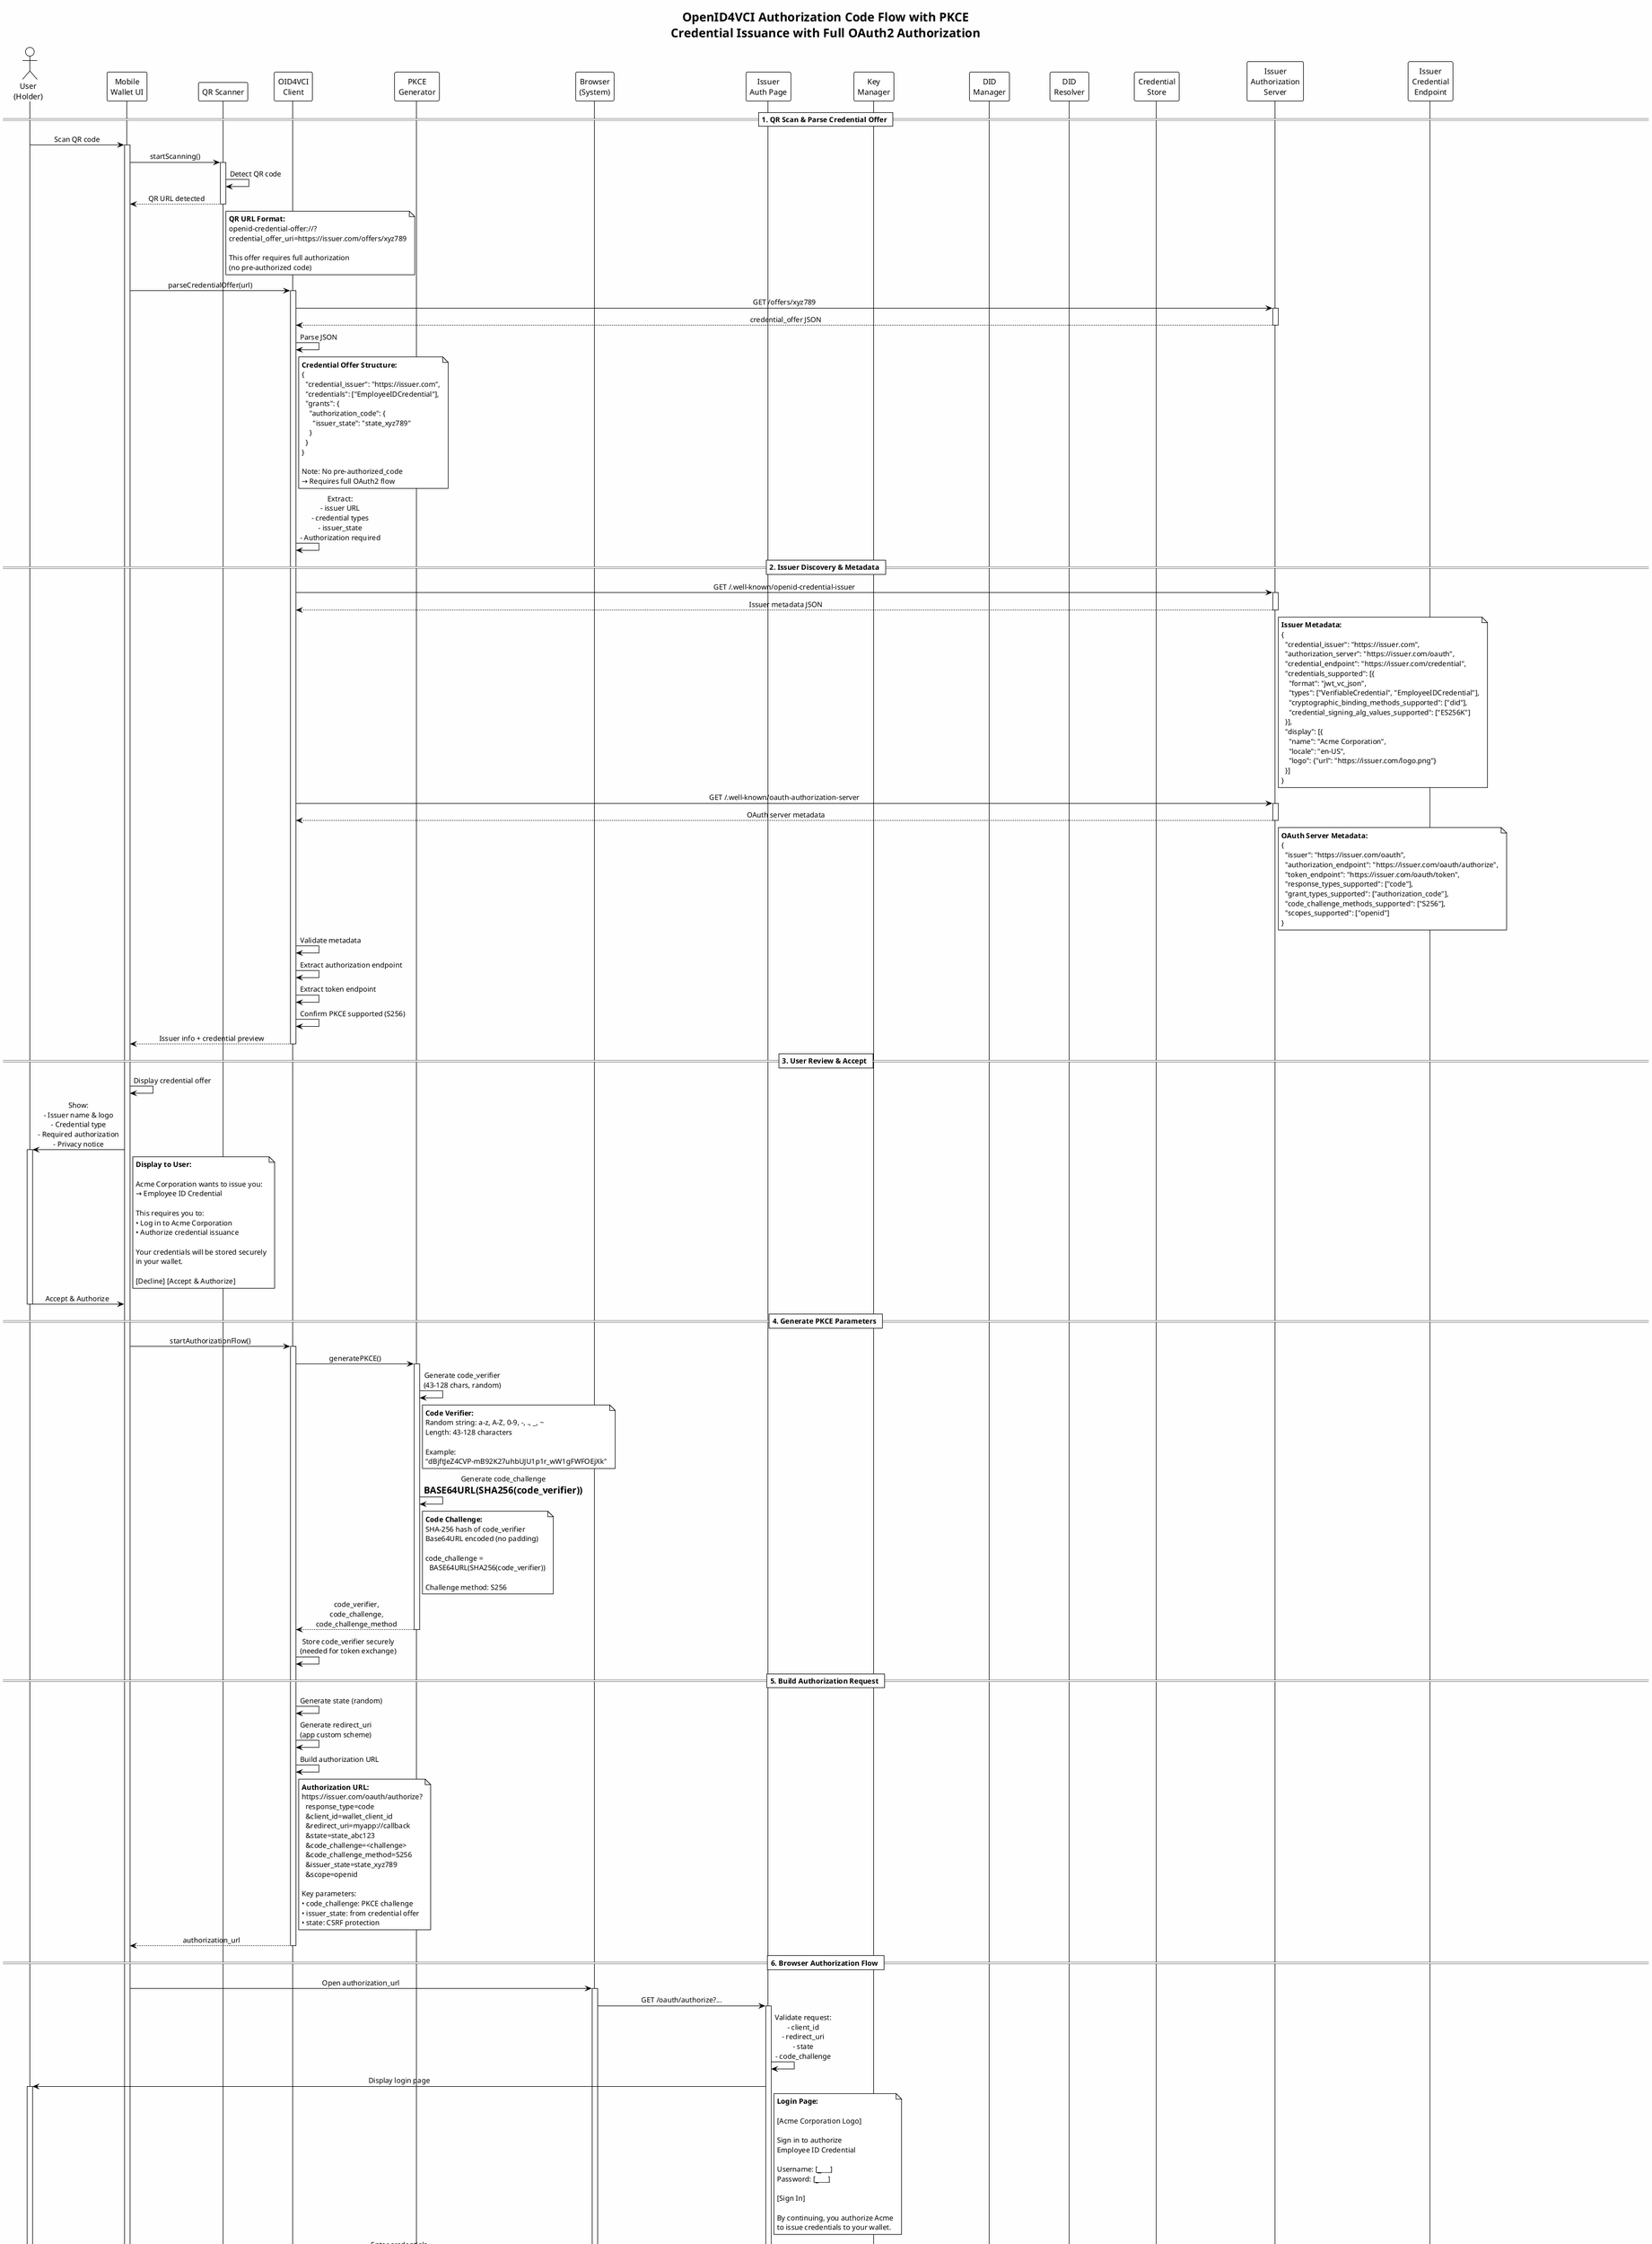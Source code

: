 @startuml 02-seq-oid4vci-auth-code
!theme plain
skinparam backgroundColor #FEFEFE
skinparam sequenceMessageAlign center

title OpenID4VCI Authorization Code Flow with PKCE\n**Credential Issuance with Full OAuth2 Authorization**

actor "User\n(Holder)" as User
participant "Mobile\nWallet UI" as WalletUI
participant "QR Scanner" as QRScanner
participant "OID4VCI\nClient" as OID4VCI
participant "PKCE\nGenerator" as PKCE
participant "Browser\n(System)" as Browser
participant "Issuer\nAuth Page" as IssuerAuth
participant "Key\nManager" as KeyMgr
participant "DID\nManager" as DIDMgr
participant "DID\nResolver" as DIDResolver
participant "Credential\nStore" as CredStore
participant "Issuer\nAuthorization\nServer" as IssuerAS
participant "Issuer\nCredential\nEndpoint" as IssuerCred

== 1. QR Scan & Parse Credential Offer ==

User -> WalletUI: Scan QR code
activate WalletUI
WalletUI -> QRScanner: startScanning()
activate QRScanner
QRScanner -> QRScanner: Detect QR code
QRScanner --> WalletUI: QR URL detected
deactivate QRScanner

note right of QRScanner
  **QR URL Format:**
  openid-credential-offer://?
  credential_offer_uri=https://issuer.com/offers/xyz789
  
  This offer requires full authorization
  (no pre-authorized code)
end note

WalletUI -> OID4VCI: parseCredentialOffer(url)
activate OID4VCI

OID4VCI -> IssuerAS: GET /offers/xyz789
activate IssuerAS
IssuerAS --> OID4VCI: credential_offer JSON
deactivate IssuerAS

OID4VCI -> OID4VCI: Parse JSON
note right of OID4VCI
  **Credential Offer Structure:**
  {
    "credential_issuer": "https://issuer.com",
    "credentials": ["EmployeeIDCredential"],
    "grants": {
      "authorization_code": {
        "issuer_state": "state_xyz789"
      }
    }
  }
  
  Note: No pre-authorized_code
  → Requires full OAuth2 flow
end note

OID4VCI -> OID4VCI: Extract:\n- issuer URL\n- credential types\n- issuer_state\n- Authorization required

== 2. Issuer Discovery & Metadata ==

OID4VCI -> IssuerAS: GET /.well-known/openid-credential-issuer
activate IssuerAS
IssuerAS --> OID4VCI: Issuer metadata JSON
deactivate IssuerAS

note right of IssuerAS
  **Issuer Metadata:**
  {
    "credential_issuer": "https://issuer.com",
    "authorization_server": "https://issuer.com/oauth",
    "credential_endpoint": "https://issuer.com/credential",
    "credentials_supported": [{
      "format": "jwt_vc_json",
      "types": ["VerifiableCredential", "EmployeeIDCredential"],
      "cryptographic_binding_methods_supported": ["did"],
      "credential_signing_alg_values_supported": ["ES256K"]
    }],
    "display": [{
      "name": "Acme Corporation",
      "locale": "en-US",
      "logo": {"url": "https://issuer.com/logo.png"}
    }]
  }
end note

OID4VCI -> IssuerAS: GET /.well-known/oauth-authorization-server
activate IssuerAS
IssuerAS --> OID4VCI: OAuth server metadata
deactivate IssuerAS

note right of IssuerAS
  **OAuth Server Metadata:**
  {
    "issuer": "https://issuer.com/oauth",
    "authorization_endpoint": "https://issuer.com/oauth/authorize",
    "token_endpoint": "https://issuer.com/oauth/token",
    "response_types_supported": ["code"],
    "grant_types_supported": ["authorization_code"],
    "code_challenge_methods_supported": ["S256"],
    "scopes_supported": ["openid"]
  }
end note

OID4VCI -> OID4VCI: Validate metadata
OID4VCI -> OID4VCI: Extract authorization endpoint
OID4VCI -> OID4VCI: Extract token endpoint
OID4VCI -> OID4VCI: Confirm PKCE supported (S256)

OID4VCI --> WalletUI: Issuer info + credential preview
deactivate OID4VCI

== 3. User Review & Accept ==

WalletUI -> WalletUI: Display credential offer
WalletUI -> User: Show:\n- Issuer name & logo\n- Credential type\n- Required authorization\n- Privacy notice
activate User

note right of WalletUI
  **Display to User:**
  
  Acme Corporation wants to issue you:
  → Employee ID Credential
  
  This requires you to:
  • Log in to Acme Corporation
  • Authorize credential issuance
  
  Your credentials will be stored securely
  in your wallet.
  
  [Decline] [Accept & Authorize]
end note

User -> WalletUI: Accept & Authorize
deactivate User

== 4. Generate PKCE Parameters ==

WalletUI -> OID4VCI: startAuthorizationFlow()
activate OID4VCI

OID4VCI -> PKCE: generatePKCE()
activate PKCE

PKCE -> PKCE: Generate code_verifier\n(43-128 chars, random)
note right of PKCE
  **Code Verifier:**
  Random string: a-z, A-Z, 0-9, -, ., _, ~
  Length: 43-128 characters
  
  Example:
  "dBjftJeZ4CVP-mB92K27uhbUJU1p1r_wW1gFWFOEjXk"
end note

PKCE -> PKCE: Generate code_challenge\n= BASE64URL(SHA256(code_verifier))
note right of PKCE
  **Code Challenge:**
  SHA-256 hash of code_verifier
  Base64URL encoded (no padding)
  
  code_challenge = 
    BASE64URL(SHA256(code_verifier))
  
  Challenge method: S256
end note

PKCE --> OID4VCI: code_verifier,\ncode_challenge,\ncode_challenge_method
deactivate PKCE

OID4VCI -> OID4VCI: Store code_verifier securely\n(needed for token exchange)

== 5. Build Authorization Request ==

OID4VCI -> OID4VCI: Generate state (random)
OID4VCI -> OID4VCI: Generate redirect_uri\n(app custom scheme)

OID4VCI -> OID4VCI: Build authorization URL
note right of OID4VCI
  **Authorization URL:**
  https://issuer.com/oauth/authorize?
    response_type=code
    &client_id=wallet_client_id
    &redirect_uri=myapp://callback
    &state=state_abc123
    &code_challenge=<challenge>
    &code_challenge_method=S256
    &issuer_state=state_xyz789
    &scope=openid
  
  Key parameters:
  • code_challenge: PKCE challenge
  • issuer_state: from credential offer
  • state: CSRF protection
end note

OID4VCI --> WalletUI: authorization_url
deactivate OID4VCI

== 6. Browser Authorization Flow ==

WalletUI -> Browser: Open authorization_url
activate Browser

Browser -> IssuerAuth: GET /oauth/authorize?...
activate IssuerAuth

IssuerAuth -> IssuerAuth: Validate request:\n- client_id\n- redirect_uri\n- state\n- code_challenge

IssuerAuth -> User: Display login page
activate User

note right of IssuerAuth
  **Login Page:**
  
  [Acme Corporation Logo]
  
  Sign in to authorize
  Employee ID Credential
  
  Username: [________]
  Password: [________]
  
  [Sign In]
  
  By continuing, you authorize Acme
  to issue credentials to your wallet.
end note

User -> IssuerAuth: Enter credentials\n(username, password)
IssuerAuth -> IssuerAuth: Authenticate user
IssuerAuth -> IssuerAuth: Validate credentials

alt Authentication successful
  IssuerAuth -> User: Display consent screen
  
  note right of IssuerAuth
    **Consent Screen:**
    
    Your Wallet wants to:
    • Receive Employee ID Credential
    • Access your employee information
    
    This credential will include:
    • Full name
    • Employee ID
    • Department
    • Start date
    
    [Deny] [Allow]
  end note
  
  User -> IssuerAuth: Click Allow
  deactivate User
  
  IssuerAuth -> IssuerAuth: Create authorization code
  IssuerAuth -> IssuerAuth: Bind code to:\n- code_challenge\n- client_id\n- redirect_uri
  IssuerAuth -> IssuerAuth: Store user consent
  
  IssuerAuth -> Browser: Redirect to:\nmyapp://callback?code=<code>&state=<state>
  deactivate IssuerAuth
  
  Browser -> WalletUI: Deep link callback\n(code + state)
  deactivate Browser

else Authentication failed
  IssuerAuth -> User: Show error:\nInvalid credentials
  User -> IssuerAuth: Retry or cancel
end

== 7. Handle Authorization Response ==

WalletUI -> OID4VCI: handleAuthorizationResponse(code, state)
activate OID4VCI

OID4VCI -> OID4VCI: Validate state\n(CSRF protection)
note right of OID4VCI
  **State Validation:**
  Compare received state with stored state
  If mismatch → CSRF attack, abort
end note

alt State valid
  OID4VCI -> OID4VCI: Extract authorization code
  OID4VCI -> OID4VCI: Retrieve stored code_verifier
else State invalid
  OID4VCI -> WalletUI: Error: Invalid state
  OID4VCI --> User: Authorization failed
  deactivate OID4VCI
  [<-- OID4VCI
end

== 8. Token Exchange with PKCE ==

OID4VCI -> IssuerAS: POST /oauth/token
activate IssuerAS

note right of OID4VCI
  **Token Request Body:**
  {
    "grant_type": "authorization_code",
    "code": "<authorization_code>",
    "code_verifier": "<code_verifier>",
    "client_id": "wallet_client_id",
    "redirect_uri": "myapp://callback"
  }
  
  PKCE Verification:
  Server will compute:
    SHA256(code_verifier) == stored code_challenge
end note

IssuerAS -> IssuerAS: Validate authorization code
IssuerAS -> IssuerAS: Retrieve stored:\n- code_challenge\n- user consent\n- credential offer

IssuerAS -> IssuerAS: Verify PKCE:\nSHA256(code_verifier) == code_challenge

note right of IssuerAS
  **PKCE Verification:**
  1. Compute: SHA256(received code_verifier)
  2. Compare with stored code_challenge
  3. If match → valid, continue
  4. If mismatch → reject (possible attack)
  
  This proves the token request comes from
  the same client that initiated auth flow.
end note

alt PKCE valid
  IssuerAS -> IssuerAS: Generate access_token
  IssuerAS -> IssuerAS: Optional: generate c_nonce\n(for key proof)
  
  IssuerAS --> OID4VCI: Token response
  deactivate IssuerAS
  
  note right of IssuerAS
    **Token Response:**
    {
      "access_token": "eyJhbGc...",
      "token_type": "Bearer",
      "expires_in": 3600,
      "c_nonce": "nonce_xyz",
      "c_nonce_expires_in": 86400
    }
  end note

else PKCE invalid
  IssuerAS --> OID4VCI: Error:\nInvalid code_verifier
  OID4VCI --> WalletUI: Token exchange failed
  deactivate IssuerAS
  deactivate OID4VCI
  [<-- OID4VCI
end

OID4VCI -> OID4VCI: Store access_token
OID4VCI -> OID4VCI: Store c_nonce (if provided)

== 9. Select/Create DID for Credential ==

OID4VCI -> DIDMgr: getAvailableDIDs()
activate DIDMgr
DIDMgr --> OID4VCI: List of DIDs
deactivate DIDMgr

OID4VCI -> WalletUI: Display DID selection
WalletUI -> User: Select DID for credential\n(or create new)
activate User

note right of WalletUI
  **DID Selection:**
  
  Which identity should receive
  this credential?
  
  ○ did:key:z6Mkf... (Primary)
  ○ did:web:example.com
  ○ Create new DID
  
  [Continue]
end note

User -> WalletUI: Select DID
deactivate User
WalletUI --> OID4VCI: selected_did
OID4VCI -> OID4VCI: Set holder_did

== 10. Generate Proof of Possession (Key Binding) ==

OID4VCI -> DIDMgr: resolveDID(holder_did)
activate DIDMgr
DIDMgr -> DIDResolver: resolve(holder_did)
activate DIDResolver
DIDResolver --> DIDMgr: DID document
deactivate DIDResolver
DIDMgr --> OID4VCI: DID document
deactivate DIDMgr

OID4VCI -> OID4VCI: Extract verification method\n(public key)

OID4VCI -> KeyMgr: Get private key for DID
activate KeyMgr
KeyMgr -> KeyMgr: Retrieve from secure storage
KeyMgr --> OID4VCI: private_key
deactivate KeyMgr

OID4VCI -> OID4VCI: Build proof JWT header
note right of OID4VCI
  **Proof JWT Header:**
  {
    "alg": "ES256K",
    "typ": "openid4vci-proof+jwt",
    "kid": "did:key:z6Mkf...#z6Mkf..."
  }
end note

OID4VCI -> OID4VCI: Build proof JWT payload
note right of OID4VCI
  **Proof JWT Payload:**
  {
    "iss": "did:key:z6Mkf...",
    "aud": "https://issuer.com",
    "iat": 1640000000,
    "nonce": "nonce_xyz"
  }
  
  • iss: holder DID (client identifier)
  • aud: credential issuer URL
  • nonce: from token response (c_nonce)
end note

OID4VCI -> KeyMgr: Sign JWT with private key
activate KeyMgr
KeyMgr -> KeyMgr: Generate signature
KeyMgr --> OID4VCI: signature
deactivate KeyMgr

OID4VCI -> OID4VCI: Assemble JWT:\nheader.payload.signature

OID4VCI -> OID4VCI: Validate proof structure

note right of OID4VCI
  **Proof of Possession (PoP):**
  
  This JWT proves the wallet controls
  the private key for the holder DID.
  
  Issuer will verify:
  1. Signature is valid
  2. Public key matches DID
  3. Nonce is correct (prevents replay)
  4. Audience is correct
  
  Result: Credential will be bound to
  this DID (holder binding).
end note

== 11. Request Credential from Issuer ==

OID4VCI -> IssuerCred: POST /credential
activate IssuerCred

note right of OID4VCI
  **Credential Request:**
  
  POST /credential
  Authorization: Bearer <access_token>
  Content-Type: application/json
  
  {
    "format": "jwt_vc_json",
    "types": [
      "VerifiableCredential",
      "EmployeeIDCredential"
    ],
    "proof": {
      "proof_type": "jwt",
      "jwt": "<proof_jwt>"
    }
  }
end note

IssuerCred -> IssuerCred: Validate access_token
IssuerCred -> IssuerCred: Verify token not expired
IssuerCred -> IssuerCred: Extract user info from token

IssuerCred -> IssuerCred: Parse proof JWT
IssuerCred -> IssuerCred: Extract holder DID (iss)
IssuerCred -> IssuerCred: Resolve holder DID
IssuerCred -> IssuerCred: Extract public key
IssuerCred -> IssuerCred: Verify JWT signature
IssuerCred -> IssuerCred: Verify nonce matches
IssuerCred -> IssuerCred: Verify audience matches

note right of IssuerCred
  **Proof Verification:**
  
  1. Resolve holder DID
  2. Get public key from DID document
  3. Verify JWT signature with public key
  4. Check nonce (from c_nonce)
  5. Check audience (issuer URL)
  
  If valid → holder controls the DID
end note

alt Proof valid
  IssuerCred -> IssuerCred: Fetch user data\n(employee info)
  
  note right of IssuerCred
    **User Data:**
    From HR database / identity provider
    - Full name: "Alice Johnson"
    - Employee ID: "EMP-12345"
    - Department: "Engineering"
    - Start date: "2020-01-15"
    - Email: "alice@acme.com"
  end note
  
  IssuerCred -> IssuerCred: Build credential
  
  note right of IssuerCred
    **Verifiable Credential:**
    {
      "@context": [...],
      "type": ["VerifiableCredential", "EmployeeIDCredential"],
      "issuer": "did:web:issuer.com",
      "issuanceDate": "2024-01-15T10:00:00Z",
      "expirationDate": "2025-01-15T10:00:00Z",
      "credentialSubject": {
        "id": "did:key:z6Mkf...",
        "name": "Alice Johnson",
        "employeeId": "EMP-12345",
        "department": "Engineering",
        "startDate": "2020-01-15",
        "email": "alice@acme.com"
      }
    }
  end note
  
  IssuerCred -> IssuerCred: Get issuer DID & key
  IssuerCred -> IssuerCred: Sign credential (JWT format)
  
  note right of IssuerCred
    **Credential JWT:**
    
    Header:
    {
      "alg": "ES256K",
      "typ": "JWT",
      "kid": "did:web:issuer.com#key-1"
    }
    
    Payload: <credential_json>
    
    Signature: <issuer_signature>
  end note
  
  IssuerCred --> OID4VCI: Credential response
  deactivate IssuerCred
  
  note right of IssuerCred
    **Credential Response:**
    {
      "format": "jwt_vc_json",
      "credential": "<jwt_credential>",
      "c_nonce": "new_nonce_123",
      "c_nonce_expires_in": 86400
    }
  end note

else Proof invalid
  IssuerCred --> OID4VCI: Error:\nInvalid proof
  deactivate IssuerCred
  OID4VCI --> WalletUI: Credential request failed
  deactivate OID4VCI
  [<-- OID4VCI
end

OID4VCI -> OID4VCI: Parse credential response
OID4VCI -> OID4VCI: Extract credential JWT

== 12. Validate Received Credential ==

OID4VCI -> OID4VCI: Decode JWT credential
OID4VCI -> OID4VCI: Parse credential JSON

OID4VCI -> OID4VCI: Extract issuer DID\n(from issuer field)

OID4VCI -> DIDResolver: Resolve issuer DID
activate DIDResolver
DIDResolver -> DIDResolver: Fetch DID document
DIDResolver --> OID4VCI: Issuer DID document
deactivate DIDResolver

note right of DIDResolver
  **Resolve Issuer DID:**
  
  Example: did:web:issuer.com
  
  Fetch from:
  https://issuer.com/.well-known/did.json
  
  Get issuer's public key for verification
end note

OID4VCI -> OID4VCI: Extract issuer public key\nfrom DID document

OID4VCI -> OID4VCI: Verify credential JWT signature\nwith issuer public key

alt Signature valid
  OID4VCI -> OID4VCI: ✓ Signature verified
else Signature invalid
  OID4VCI -> WalletUI: Error: Invalid signature
  deactivate OID4VCI
  [<-- OID4VCI
end

OID4VCI -> OID4VCI: Validate credential structure:\n- @context present\n- type includes VC\n- issuer present\n- credentialSubject present

OID4VCI -> OID4VCI: Validate dates:\n- issuanceDate <= now\n- expirationDate > now

OID4VCI -> OID4VCI: Validate subject DID\nmatches holder DID

note right of OID4VCI
  **Credential Validation Checks:**
  
  ✓ 1. Signature verification (issuer)
  ✓ 2. Structure validation (W3C VC)
  ✓ 3. Date validation (not expired)
  ✓ 4. Subject DID matches holder
  ✓ 5. Issuer DID resolvable
  ✓ 6. No tampered fields
  
  All checks passed → credential valid
end note

OID4VCI -> OID4VCI: Check revocation status\n(if credential has status info)

note right of OID4VCI
  **Revocation Check (Optional):**
  
  If credential includes:
  "credentialStatus": {
    "type": "StatusList2021Entry",
    "statusListCredential": "https://...",
    "statusListIndex": "123"
  }
  
  Then check if revoked.
  For initial issuance, should be valid.
end note

alt Credential valid
  OID4VCI -> OID4VCI: ✓ Credential validated
else Credential invalid
  OID4VCI -> WalletUI: Error: Validation failed
  deactivate OID4VCI
  [<-- OID4VCI
end

== 13. Store Credential ==

OID4VCI -> CredStore: storeCredential(credential, metadata)
activate CredStore

CredStore -> CredStore: Generate credential ID (UUID)
CredStore -> CredStore: Extract metadata:\n- type\n- issuer\n- issued date\n- expiration date

CredStore -> CredStore: Store credential in database\n(encrypted)

note right of CredStore
  **Credential Storage:**
  
  Table: credentials
  - id: uuid
  - raw_credential: <encrypted_jwt>
  - type: "EmployeeIDCredential"
  - issuer: "did:web:issuer.com"
  - subject: "did:key:z6Mkf..."
  - issued_at: timestamp
  - expires_at: timestamp
  - status: "valid"
  - metadata: json
end note

CredStore -> CredStore: Create search indexes
CredStore --> OID4VCI: credential_id
deactivate CredStore

OID4VCI -> OID4VCI: Fetch issuer branding\n(OCA bundle)

note right of OID4VCI
  **OCA Branding (Optional):**
  
  Fetch from issuer's OCA bundle
  to display credential with:
  • Logo
  • Colors
  • Field labels
  • Background image
end note

OID4VCI --> WalletUI: Credential stored successfully
deactivate OID4VCI

== 14. Display Success ==

WalletUI -> WalletUI: Update credential list
WalletUI -> WalletUI: Apply branding/styling

WalletUI -> User: Show success message
activate User

note right of WalletUI
  **Success Screen:**
  
  ✓ Credential Received!
  
  [Acme Corporation Logo]
  Employee ID Credential
  
  Name: Alice Johnson
  Employee ID: EMP-12345
  Department: Engineering
  
  Issued by: Acme Corporation
  Expires: Jan 15, 2025
  
  [View Details] [Done]
end note

User -> WalletUI: Done
deactivate User
deactivate WalletUI

note over User, IssuerCred
  **Flow Complete**
  
  Summary:
  • User authenticated with issuer (OAuth2)
  • PKCE prevented authorization code interception
  • Proof of possession binds credential to holder DID
  • Credential securely stored in wallet
  • User can now present credential to verifiers
  
  Security highlights:
  • PKCE protects against authorization code interception
  • State parameter prevents CSRF attacks
  • Proof JWT proves DID ownership
  • Credential signature ensures authenticity
  • End-to-end secure flow
end note

@enduml
